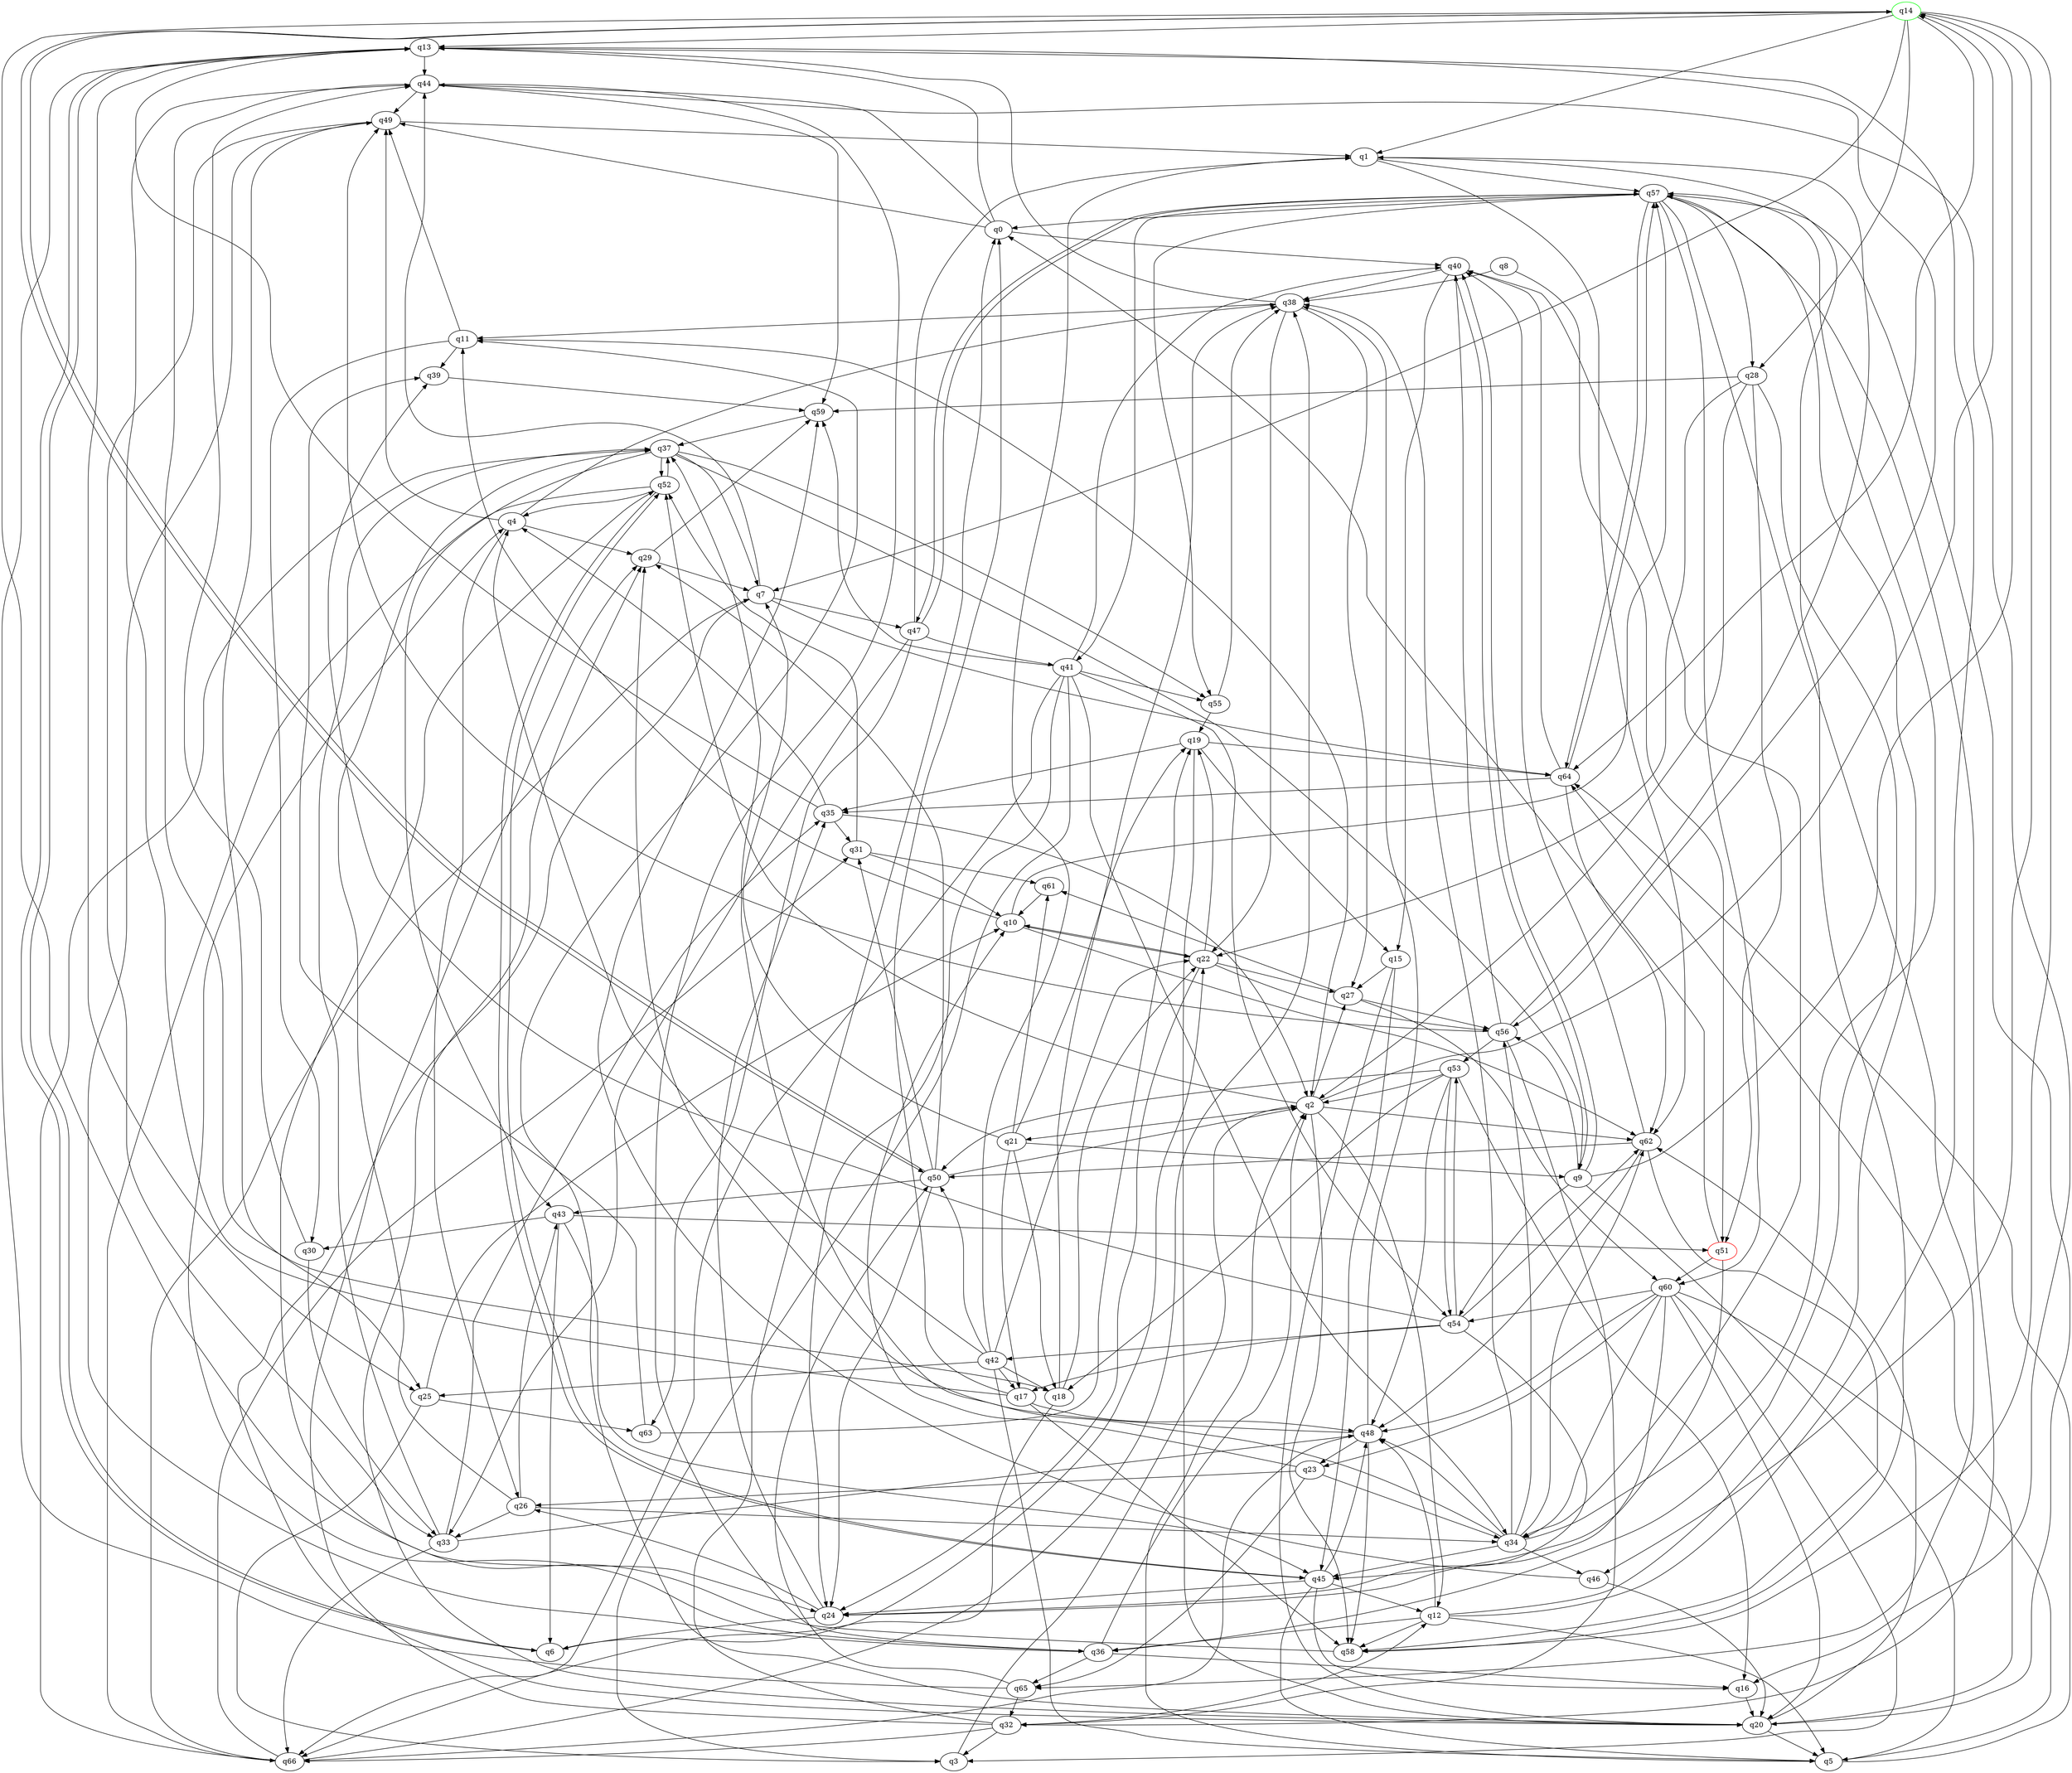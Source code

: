 digraph A{
q14 [initial=1,color=green];
q51 [final=1,color=red];
q0 -> q13;
q0 -> q40;
q0 -> q44;
q0 -> q49;
q1 -> q57;
q1 -> q62;
q2 -> q12;
q2 -> q14;
q2 -> q21;
q2 -> q27;
q2 -> q52;
q2 -> q58;
q2 -> q62;
q3 -> q2;
q4 -> q26;
q4 -> q29;
q4 -> q38;
q4 -> q49;
q5 -> q2;
q5 -> q64;
q6 -> q13;
q6 -> q22;
q7 -> q20;
q7 -> q44;
q7 -> q47;
q7 -> q64;
q8 -> q38;
q8 -> q51;
q9 -> q5;
q9 -> q14;
q9 -> q40;
q9 -> q54;
q9 -> q56;
q10 -> q11;
q10 -> q22;
q10 -> q57;
q10 -> q62;
q11 -> q2;
q11 -> q30;
q11 -> q39;
q11 -> q49;
q12 -> q5;
q12 -> q13;
q12 -> q36;
q12 -> q48;
q12 -> q57;
q12 -> q58;
q13 -> q6;
q13 -> q25;
q13 -> q44;
q13 -> q56;
q14 -> q1;
q14 -> q7;
q14 -> q13;
q14 -> q24;
q14 -> q28;
q14 -> q46;
q14 -> q50;
q14 -> q58;
q14 -> q64;
q15 -> q20;
q15 -> q27;
q15 -> q45;
q16 -> q20;
q17 -> q0;
q17 -> q44;
q17 -> q48;
q17 -> q58;
q18 -> q22;
q18 -> q38;
q18 -> q66;
q19 -> q15;
q19 -> q20;
q19 -> q35;
q19 -> q64;
q20 -> q5;
q20 -> q11;
q20 -> q29;
q20 -> q62;
q20 -> q64;
q21 -> q7;
q21 -> q9;
q21 -> q17;
q21 -> q18;
q21 -> q19;
q21 -> q61;
q22 -> q10;
q22 -> q19;
q22 -> q24;
q22 -> q27;
q22 -> q56;
q23 -> q10;
q23 -> q26;
q23 -> q34;
q23 -> q65;
q24 -> q6;
q24 -> q26;
q24 -> q35;
q25 -> q3;
q25 -> q10;
q25 -> q63;
q26 -> q33;
q26 -> q34;
q26 -> q37;
q26 -> q43;
q27 -> q56;
q27 -> q60;
q27 -> q61;
q28 -> q2;
q28 -> q22;
q28 -> q36;
q28 -> q51;
q28 -> q59;
q29 -> q7;
q29 -> q59;
q30 -> q33;
q30 -> q44;
q31 -> q10;
q31 -> q52;
q31 -> q61;
q32 -> q0;
q32 -> q3;
q32 -> q12;
q32 -> q29;
q32 -> q66;
q33 -> q35;
q33 -> q37;
q33 -> q48;
q33 -> q66;
q34 -> q37;
q34 -> q38;
q34 -> q45;
q34 -> q46;
q34 -> q48;
q34 -> q56;
q34 -> q57;
q34 -> q62;
q35 -> q2;
q35 -> q4;
q35 -> q13;
q35 -> q31;
q36 -> q2;
q36 -> q4;
q36 -> q16;
q36 -> q49;
q36 -> q65;
q37 -> q7;
q37 -> q9;
q37 -> q43;
q37 -> q52;
q37 -> q55;
q38 -> q11;
q38 -> q13;
q38 -> q22;
q38 -> q27;
q39 -> q59;
q40 -> q9;
q40 -> q15;
q40 -> q34;
q40 -> q38;
q41 -> q3;
q41 -> q24;
q41 -> q34;
q41 -> q40;
q41 -> q54;
q41 -> q55;
q41 -> q59;
q41 -> q66;
q42 -> q1;
q42 -> q4;
q42 -> q5;
q42 -> q17;
q42 -> q18;
q42 -> q22;
q42 -> q25;
q42 -> q50;
q43 -> q6;
q43 -> q30;
q43 -> q45;
q43 -> q51;
q44 -> q16;
q44 -> q18;
q44 -> q36;
q44 -> q49;
q44 -> q59;
q45 -> q5;
q45 -> q12;
q45 -> q16;
q45 -> q24;
q45 -> q48;
q45 -> q52;
q46 -> q20;
q46 -> q59;
q47 -> q1;
q47 -> q33;
q47 -> q41;
q47 -> q57;
q47 -> q63;
q48 -> q23;
q48 -> q29;
q48 -> q38;
q48 -> q58;
q48 -> q66;
q49 -> q1;
q49 -> q25;
q49 -> q33;
q50 -> q2;
q50 -> q14;
q50 -> q24;
q50 -> q29;
q50 -> q31;
q50 -> q43;
q51 -> q0;
q51 -> q45;
q51 -> q60;
q52 -> q4;
q52 -> q37;
q52 -> q45;
q52 -> q66;
q53 -> q2;
q53 -> q16;
q53 -> q18;
q53 -> q48;
q53 -> q50;
q53 -> q54;
q54 -> q17;
q54 -> q24;
q54 -> q39;
q54 -> q42;
q54 -> q53;
q54 -> q62;
q55 -> q19;
q55 -> q38;
q56 -> q1;
q56 -> q32;
q56 -> q40;
q56 -> q49;
q56 -> q53;
q57 -> q0;
q57 -> q20;
q57 -> q28;
q57 -> q32;
q57 -> q41;
q57 -> q47;
q57 -> q55;
q57 -> q60;
q57 -> q64;
q57 -> q65;
q58 -> q1;
q58 -> q52;
q59 -> q37;
q60 -> q3;
q60 -> q5;
q60 -> q20;
q60 -> q23;
q60 -> q24;
q60 -> q34;
q60 -> q48;
q60 -> q54;
q61 -> q10;
q62 -> q40;
q62 -> q48;
q62 -> q50;
q62 -> q58;
q63 -> q19;
q63 -> q39;
q64 -> q35;
q64 -> q40;
q64 -> q57;
q64 -> q62;
q65 -> q13;
q65 -> q32;
q65 -> q50;
q66 -> q7;
q66 -> q31;
q66 -> q37;
q66 -> q38;
}